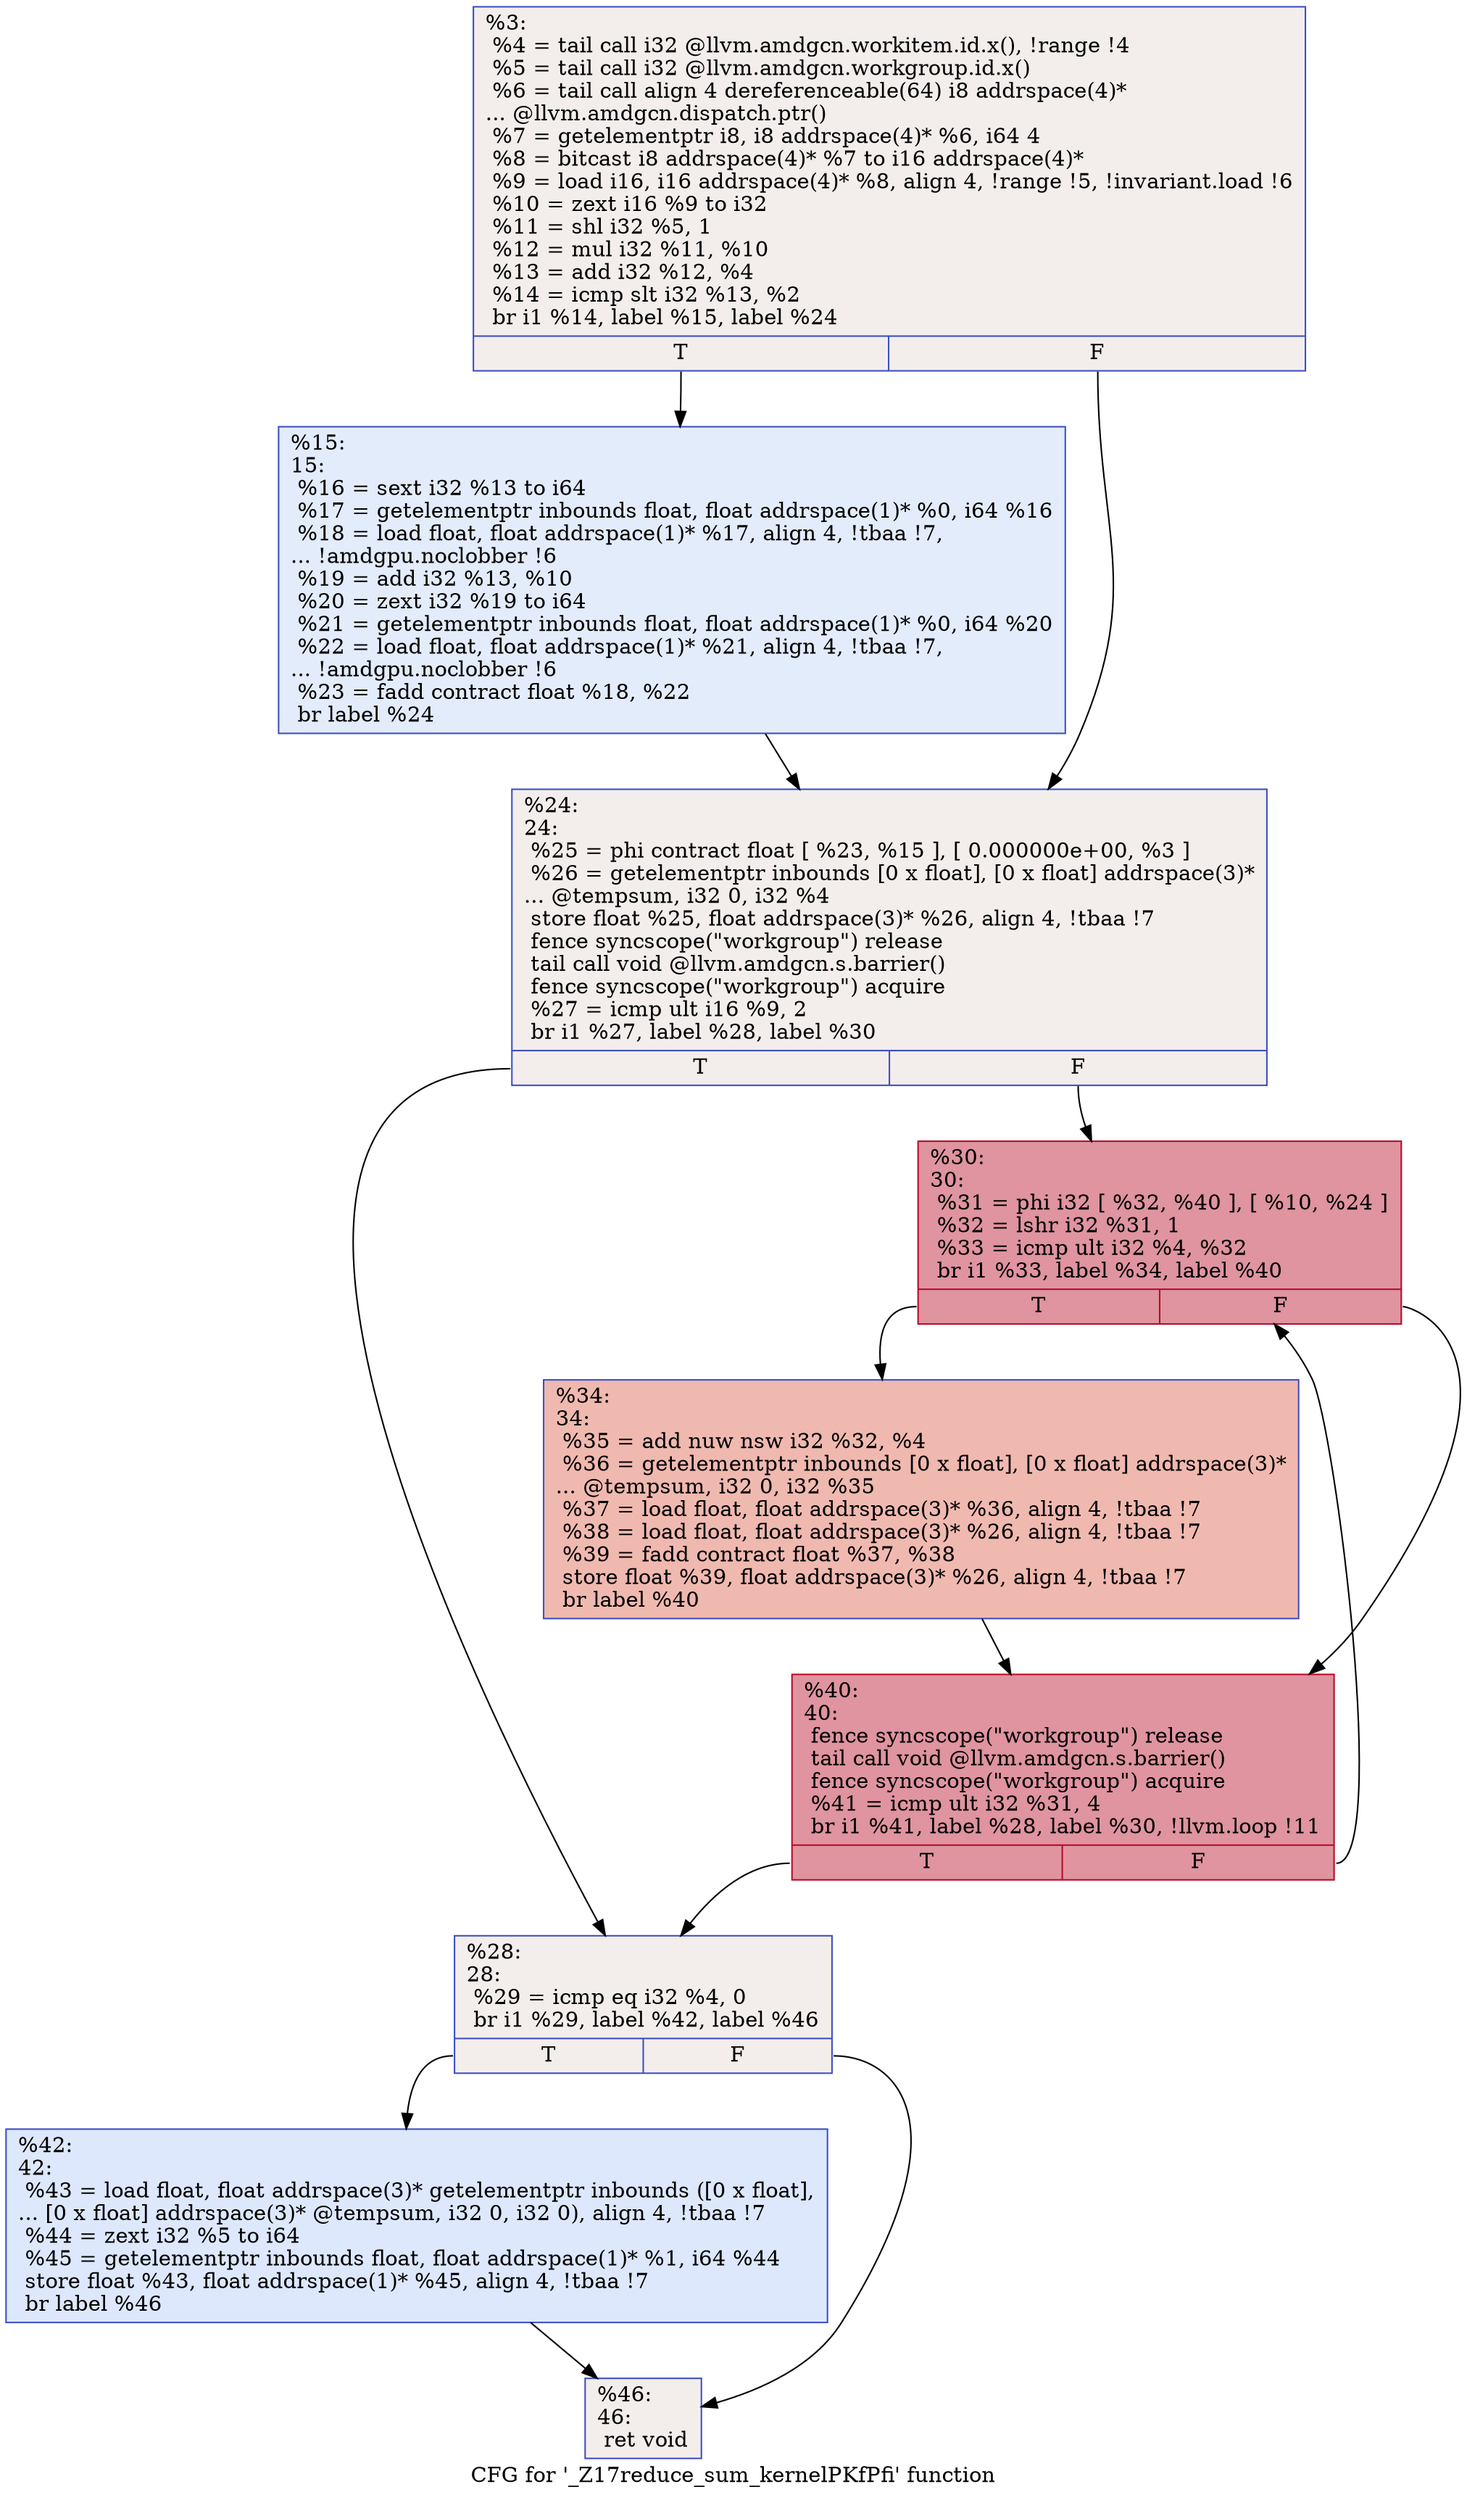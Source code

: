 digraph "CFG for '_Z17reduce_sum_kernelPKfPfi' function" {
	label="CFG for '_Z17reduce_sum_kernelPKfPfi' function";

	Node0x6394fc0 [shape=record,color="#3d50c3ff", style=filled, fillcolor="#e3d9d370",label="{%3:\l  %4 = tail call i32 @llvm.amdgcn.workitem.id.x(), !range !4\l  %5 = tail call i32 @llvm.amdgcn.workgroup.id.x()\l  %6 = tail call align 4 dereferenceable(64) i8 addrspace(4)*\l... @llvm.amdgcn.dispatch.ptr()\l  %7 = getelementptr i8, i8 addrspace(4)* %6, i64 4\l  %8 = bitcast i8 addrspace(4)* %7 to i16 addrspace(4)*\l  %9 = load i16, i16 addrspace(4)* %8, align 4, !range !5, !invariant.load !6\l  %10 = zext i16 %9 to i32\l  %11 = shl i32 %5, 1\l  %12 = mul i32 %11, %10\l  %13 = add i32 %12, %4\l  %14 = icmp slt i32 %13, %2\l  br i1 %14, label %15, label %24\l|{<s0>T|<s1>F}}"];
	Node0x6394fc0:s0 -> Node0x6395d50;
	Node0x6394fc0:s1 -> Node0x6396fe0;
	Node0x6395d50 [shape=record,color="#3d50c3ff", style=filled, fillcolor="#bfd3f670",label="{%15:\l15:                                               \l  %16 = sext i32 %13 to i64\l  %17 = getelementptr inbounds float, float addrspace(1)* %0, i64 %16\l  %18 = load float, float addrspace(1)* %17, align 4, !tbaa !7,\l... !amdgpu.noclobber !6\l  %19 = add i32 %13, %10\l  %20 = zext i32 %19 to i64\l  %21 = getelementptr inbounds float, float addrspace(1)* %0, i64 %20\l  %22 = load float, float addrspace(1)* %21, align 4, !tbaa !7,\l... !amdgpu.noclobber !6\l  %23 = fadd contract float %18, %22\l  br label %24\l}"];
	Node0x6395d50 -> Node0x6396fe0;
	Node0x6396fe0 [shape=record,color="#3d50c3ff", style=filled, fillcolor="#e3d9d370",label="{%24:\l24:                                               \l  %25 = phi contract float [ %23, %15 ], [ 0.000000e+00, %3 ]\l  %26 = getelementptr inbounds [0 x float], [0 x float] addrspace(3)*\l... @tempsum, i32 0, i32 %4\l  store float %25, float addrspace(3)* %26, align 4, !tbaa !7\l  fence syncscope(\"workgroup\") release\l  tail call void @llvm.amdgcn.s.barrier()\l  fence syncscope(\"workgroup\") acquire\l  %27 = icmp ult i16 %9, 2\l  br i1 %27, label %28, label %30\l|{<s0>T|<s1>F}}"];
	Node0x6396fe0:s0 -> Node0x6399400;
	Node0x6396fe0:s1 -> Node0x6399490;
	Node0x6399400 [shape=record,color="#3d50c3ff", style=filled, fillcolor="#e3d9d370",label="{%28:\l28:                                               \l  %29 = icmp eq i32 %4, 0\l  br i1 %29, label %42, label %46\l|{<s0>T|<s1>F}}"];
	Node0x6399400:s0 -> Node0x6399660;
	Node0x6399400:s1 -> Node0x63996b0;
	Node0x6399490 [shape=record,color="#b70d28ff", style=filled, fillcolor="#b70d2870",label="{%30:\l30:                                               \l  %31 = phi i32 [ %32, %40 ], [ %10, %24 ]\l  %32 = lshr i32 %31, 1\l  %33 = icmp ult i32 %4, %32\l  br i1 %33, label %34, label %40\l|{<s0>T|<s1>F}}"];
	Node0x6399490:s0 -> Node0x6397220;
	Node0x6399490:s1 -> Node0x6399820;
	Node0x6397220 [shape=record,color="#3d50c3ff", style=filled, fillcolor="#de614d70",label="{%34:\l34:                                               \l  %35 = add nuw nsw i32 %32, %4\l  %36 = getelementptr inbounds [0 x float], [0 x float] addrspace(3)*\l... @tempsum, i32 0, i32 %35\l  %37 = load float, float addrspace(3)* %36, align 4, !tbaa !7\l  %38 = load float, float addrspace(3)* %26, align 4, !tbaa !7\l  %39 = fadd contract float %37, %38\l  store float %39, float addrspace(3)* %26, align 4, !tbaa !7\l  br label %40\l}"];
	Node0x6397220 -> Node0x6399820;
	Node0x6399820 [shape=record,color="#b70d28ff", style=filled, fillcolor="#b70d2870",label="{%40:\l40:                                               \l  fence syncscope(\"workgroup\") release\l  tail call void @llvm.amdgcn.s.barrier()\l  fence syncscope(\"workgroup\") acquire\l  %41 = icmp ult i32 %31, 4\l  br i1 %41, label %28, label %30, !llvm.loop !11\l|{<s0>T|<s1>F}}"];
	Node0x6399820:s0 -> Node0x6399400;
	Node0x6399820:s1 -> Node0x6399490;
	Node0x6399660 [shape=record,color="#3d50c3ff", style=filled, fillcolor="#b2ccfb70",label="{%42:\l42:                                               \l  %43 = load float, float addrspace(3)* getelementptr inbounds ([0 x float],\l... [0 x float] addrspace(3)* @tempsum, i32 0, i32 0), align 4, !tbaa !7\l  %44 = zext i32 %5 to i64\l  %45 = getelementptr inbounds float, float addrspace(1)* %1, i64 %44\l  store float %43, float addrspace(1)* %45, align 4, !tbaa !7\l  br label %46\l}"];
	Node0x6399660 -> Node0x63996b0;
	Node0x63996b0 [shape=record,color="#3d50c3ff", style=filled, fillcolor="#e3d9d370",label="{%46:\l46:                                               \l  ret void\l}"];
}
